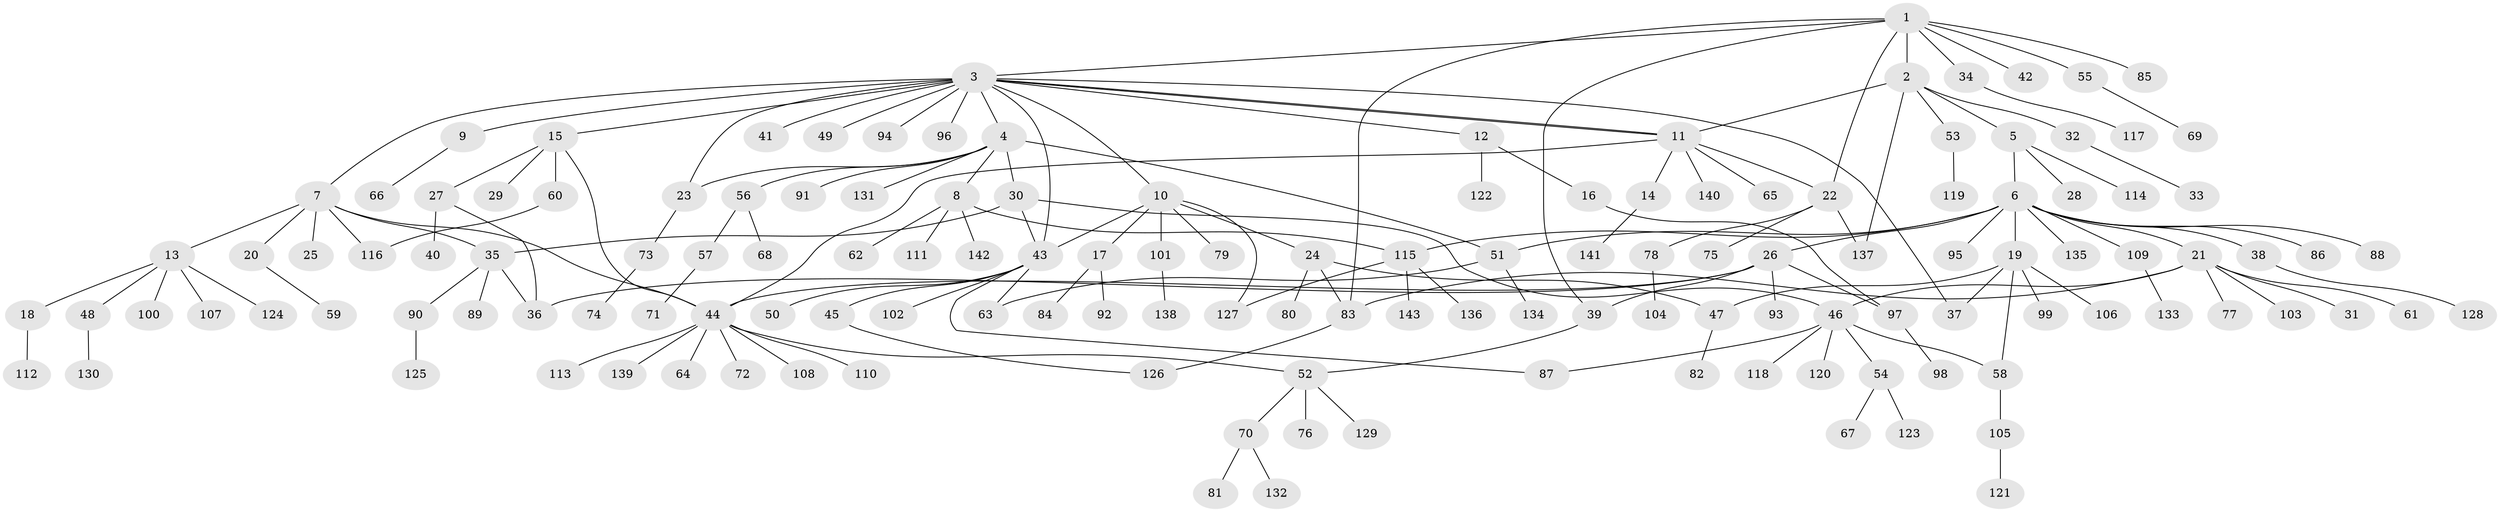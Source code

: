 // Generated by graph-tools (version 1.1) at 2025/25/03/09/25 03:25:56]
// undirected, 143 vertices, 171 edges
graph export_dot {
graph [start="1"]
  node [color=gray90,style=filled];
  1;
  2;
  3;
  4;
  5;
  6;
  7;
  8;
  9;
  10;
  11;
  12;
  13;
  14;
  15;
  16;
  17;
  18;
  19;
  20;
  21;
  22;
  23;
  24;
  25;
  26;
  27;
  28;
  29;
  30;
  31;
  32;
  33;
  34;
  35;
  36;
  37;
  38;
  39;
  40;
  41;
  42;
  43;
  44;
  45;
  46;
  47;
  48;
  49;
  50;
  51;
  52;
  53;
  54;
  55;
  56;
  57;
  58;
  59;
  60;
  61;
  62;
  63;
  64;
  65;
  66;
  67;
  68;
  69;
  70;
  71;
  72;
  73;
  74;
  75;
  76;
  77;
  78;
  79;
  80;
  81;
  82;
  83;
  84;
  85;
  86;
  87;
  88;
  89;
  90;
  91;
  92;
  93;
  94;
  95;
  96;
  97;
  98;
  99;
  100;
  101;
  102;
  103;
  104;
  105;
  106;
  107;
  108;
  109;
  110;
  111;
  112;
  113;
  114;
  115;
  116;
  117;
  118;
  119;
  120;
  121;
  122;
  123;
  124;
  125;
  126;
  127;
  128;
  129;
  130;
  131;
  132;
  133;
  134;
  135;
  136;
  137;
  138;
  139;
  140;
  141;
  142;
  143;
  1 -- 2;
  1 -- 3;
  1 -- 22;
  1 -- 34;
  1 -- 39;
  1 -- 42;
  1 -- 55;
  1 -- 83;
  1 -- 85;
  2 -- 5;
  2 -- 11;
  2 -- 32;
  2 -- 53;
  2 -- 137;
  3 -- 4;
  3 -- 7;
  3 -- 9;
  3 -- 10;
  3 -- 11;
  3 -- 11;
  3 -- 12;
  3 -- 15;
  3 -- 23;
  3 -- 37;
  3 -- 41;
  3 -- 43;
  3 -- 49;
  3 -- 94;
  3 -- 96;
  4 -- 8;
  4 -- 23;
  4 -- 30;
  4 -- 51;
  4 -- 56;
  4 -- 91;
  4 -- 131;
  5 -- 6;
  5 -- 28;
  5 -- 114;
  6 -- 19;
  6 -- 21;
  6 -- 26;
  6 -- 38;
  6 -- 51;
  6 -- 86;
  6 -- 88;
  6 -- 95;
  6 -- 109;
  6 -- 115;
  6 -- 135;
  7 -- 13;
  7 -- 20;
  7 -- 25;
  7 -- 35;
  7 -- 44;
  7 -- 116;
  8 -- 62;
  8 -- 111;
  8 -- 115;
  8 -- 142;
  9 -- 66;
  10 -- 17;
  10 -- 24;
  10 -- 43;
  10 -- 79;
  10 -- 101;
  10 -- 127;
  11 -- 14;
  11 -- 22;
  11 -- 44;
  11 -- 65;
  11 -- 140;
  12 -- 16;
  12 -- 122;
  13 -- 18;
  13 -- 48;
  13 -- 100;
  13 -- 107;
  13 -- 124;
  14 -- 141;
  15 -- 27;
  15 -- 29;
  15 -- 44;
  15 -- 60;
  16 -- 97;
  17 -- 84;
  17 -- 92;
  18 -- 112;
  19 -- 37;
  19 -- 47;
  19 -- 58;
  19 -- 99;
  19 -- 106;
  20 -- 59;
  21 -- 31;
  21 -- 46;
  21 -- 61;
  21 -- 77;
  21 -- 83;
  21 -- 103;
  22 -- 75;
  22 -- 78;
  22 -- 137;
  23 -- 73;
  24 -- 47;
  24 -- 80;
  24 -- 83;
  26 -- 36;
  26 -- 39;
  26 -- 44;
  26 -- 93;
  26 -- 97;
  27 -- 36;
  27 -- 40;
  30 -- 35;
  30 -- 43;
  30 -- 46;
  32 -- 33;
  34 -- 117;
  35 -- 36;
  35 -- 89;
  35 -- 90;
  38 -- 128;
  39 -- 52;
  43 -- 45;
  43 -- 50;
  43 -- 63;
  43 -- 87;
  43 -- 102;
  44 -- 52;
  44 -- 64;
  44 -- 72;
  44 -- 108;
  44 -- 110;
  44 -- 113;
  44 -- 139;
  45 -- 126;
  46 -- 54;
  46 -- 58;
  46 -- 87;
  46 -- 118;
  46 -- 120;
  47 -- 82;
  48 -- 130;
  51 -- 63;
  51 -- 134;
  52 -- 70;
  52 -- 76;
  52 -- 129;
  53 -- 119;
  54 -- 67;
  54 -- 123;
  55 -- 69;
  56 -- 57;
  56 -- 68;
  57 -- 71;
  58 -- 105;
  60 -- 116;
  70 -- 81;
  70 -- 132;
  73 -- 74;
  78 -- 104;
  83 -- 126;
  90 -- 125;
  97 -- 98;
  101 -- 138;
  105 -- 121;
  109 -- 133;
  115 -- 127;
  115 -- 136;
  115 -- 143;
}
